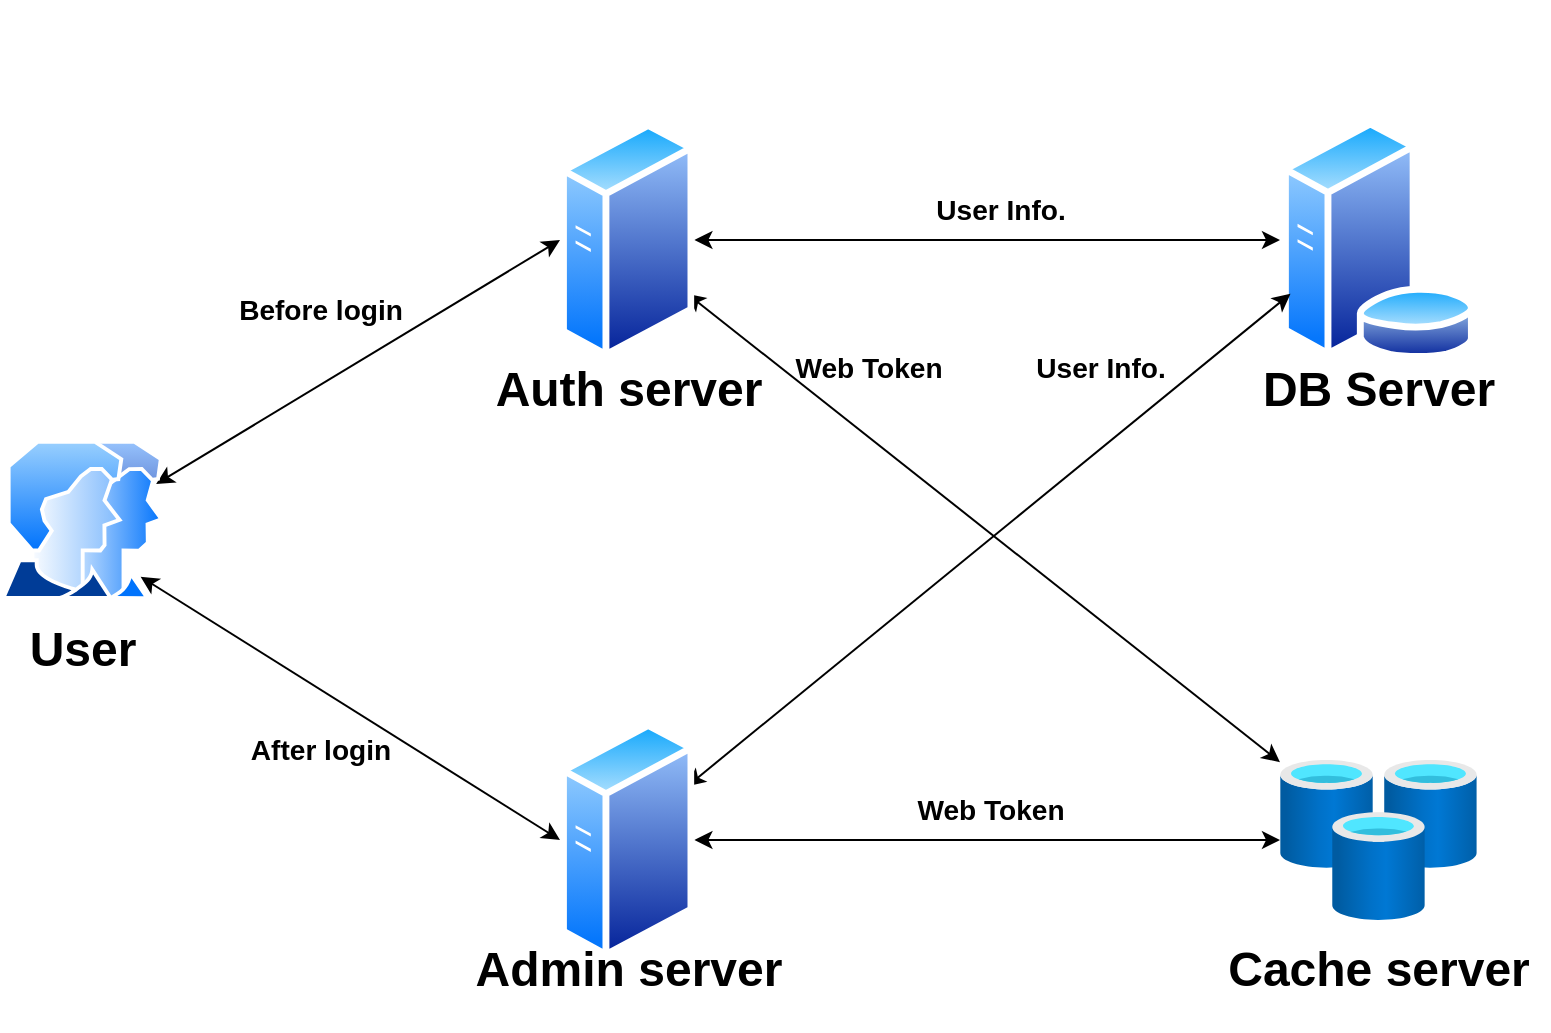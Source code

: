 <mxfile version="16.0.0" type="device"><diagram id="SvBTWOkBr28KUAC65TmW" name="Page-1"><mxGraphModel dx="1232" dy="607" grid="1" gridSize="10" guides="1" tooltips="1" connect="1" arrows="1" fold="1" page="1" pageScale="1" pageWidth="827" pageHeight="1169" math="0" shadow="0"><root><mxCell id="0"/><mxCell id="1" parent="0"/><mxCell id="m1zYAJEGOfSDb5XdI8pA-1" value="" style="aspect=fixed;perimeter=ellipsePerimeter;html=1;align=center;shadow=0;dashed=0;spacingTop=3;image;image=img/lib/active_directory/database_server.svg;" vertex="1" parent="1"><mxGeometry x="680" y="81" width="98.4" height="120" as="geometry"/></mxCell><mxCell id="m1zYAJEGOfSDb5XdI8pA-8" style="edgeStyle=orthogonalEdgeStyle;rounded=0;orthogonalLoop=1;jettySize=auto;html=1;entryX=0;entryY=0.5;entryDx=0;entryDy=0;startArrow=classic;startFill=1;" edge="1" parent="1" source="m1zYAJEGOfSDb5XdI8pA-2" target="m1zYAJEGOfSDb5XdI8pA-1"><mxGeometry relative="1" as="geometry"/></mxCell><mxCell id="m1zYAJEGOfSDb5XdI8pA-10" style="rounded=0;orthogonalLoop=1;jettySize=auto;html=1;exitX=1;exitY=0.75;exitDx=0;exitDy=0;elbow=vertical;startArrow=classic;startFill=1;" edge="1" parent="1" source="m1zYAJEGOfSDb5XdI8pA-2" target="m1zYAJEGOfSDb5XdI8pA-4"><mxGeometry relative="1" as="geometry"/></mxCell><mxCell id="m1zYAJEGOfSDb5XdI8pA-2" value="" style="aspect=fixed;perimeter=ellipsePerimeter;html=1;align=center;shadow=0;dashed=0;spacingTop=3;image;image=img/lib/active_directory/generic_server.svg;" vertex="1" parent="1"><mxGeometry x="320" y="81" width="67.2" height="120" as="geometry"/></mxCell><mxCell id="m1zYAJEGOfSDb5XdI8pA-14" style="edgeStyle=none;rounded=0;orthogonalLoop=1;jettySize=auto;html=1;exitX=1;exitY=0.25;exitDx=0;exitDy=0;entryX=0;entryY=0.5;entryDx=0;entryDy=0;elbow=vertical;startArrow=classic;startFill=1;" edge="1" parent="1" source="m1zYAJEGOfSDb5XdI8pA-3" target="m1zYAJEGOfSDb5XdI8pA-2"><mxGeometry relative="1" as="geometry"/></mxCell><mxCell id="m1zYAJEGOfSDb5XdI8pA-15" style="edgeStyle=none;rounded=0;orthogonalLoop=1;jettySize=auto;html=1;exitX=1;exitY=1;exitDx=0;exitDy=0;entryX=0;entryY=0.5;entryDx=0;entryDy=0;elbow=vertical;startArrow=classic;startFill=1;" edge="1" parent="1" source="m1zYAJEGOfSDb5XdI8pA-3" target="m1zYAJEGOfSDb5XdI8pA-5"><mxGeometry relative="1" as="geometry"/></mxCell><mxCell id="m1zYAJEGOfSDb5XdI8pA-3" value="" style="aspect=fixed;perimeter=ellipsePerimeter;html=1;align=center;shadow=0;dashed=0;spacingTop=3;image;image=img/lib/active_directory/user_accounts.svg;" vertex="1" parent="1"><mxGeometry x="40" y="241" width="82.47" height="80" as="geometry"/></mxCell><mxCell id="m1zYAJEGOfSDb5XdI8pA-4" value="" style="aspect=fixed;html=1;points=[];align=center;image;fontSize=12;image=img/lib/azure2/databases/Cache_Redis.svg;" vertex="1" parent="1"><mxGeometry x="680" y="401" width="98.46" height="80" as="geometry"/></mxCell><mxCell id="m1zYAJEGOfSDb5XdI8pA-11" style="edgeStyle=none;rounded=0;orthogonalLoop=1;jettySize=auto;html=1;elbow=vertical;startArrow=classic;startFill=1;" edge="1" parent="1" source="m1zYAJEGOfSDb5XdI8pA-5" target="m1zYAJEGOfSDb5XdI8pA-4"><mxGeometry relative="1" as="geometry"/></mxCell><mxCell id="m1zYAJEGOfSDb5XdI8pA-12" style="edgeStyle=none;rounded=0;orthogonalLoop=1;jettySize=auto;html=1;exitX=1;exitY=0.25;exitDx=0;exitDy=0;entryX=0;entryY=0.75;entryDx=0;entryDy=0;elbow=vertical;startArrow=classic;startFill=1;" edge="1" parent="1" source="m1zYAJEGOfSDb5XdI8pA-5" target="m1zYAJEGOfSDb5XdI8pA-1"><mxGeometry relative="1" as="geometry"/></mxCell><mxCell id="m1zYAJEGOfSDb5XdI8pA-5" value="" style="aspect=fixed;perimeter=ellipsePerimeter;html=1;align=center;shadow=0;dashed=0;spacingTop=3;image;image=img/lib/active_directory/generic_server.svg;" vertex="1" parent="1"><mxGeometry x="320" y="381" width="67.2" height="120" as="geometry"/></mxCell><mxCell id="m1zYAJEGOfSDb5XdI8pA-19" value="" style="shape=image;verticalLabelPosition=bottom;labelBackgroundColor=#ffffff;verticalAlign=top;aspect=fixed;imageAspect=0;image=https://img1.daumcdn.net/thumb/R800x0/?scode=mtistory2&amp;fname=https%3A%2F%2Fblog.kakaocdn.net%2Fdn%2FlPUma%2FbtqKhj8tlmM%2Fxv1kRJc3aEtroqiZsgFI61%2Fimg.png;" vertex="1" parent="1"><mxGeometry x="323.6" y="21.5" width="60" height="60" as="geometry"/></mxCell><mxCell id="m1zYAJEGOfSDb5XdI8pA-22" value="" style="shape=image;verticalLabelPosition=bottom;labelBackgroundColor=#ffffff;verticalAlign=top;aspect=fixed;imageAspect=0;image=https://img1.daumcdn.net/thumb/R800x0/?scode=mtistory2&amp;fname=https%3A%2F%2Fblog.kakaocdn.net%2Fdn%2FlPUma%2FbtqKhj8tlmM%2Fxv1kRJc3aEtroqiZsgFI61%2Fimg.png;" vertex="1" parent="1"><mxGeometry x="323.6" y="321" width="60" height="60" as="geometry"/></mxCell><mxCell id="m1zYAJEGOfSDb5XdI8pA-23" value="" style="shape=image;verticalLabelPosition=bottom;labelBackgroundColor=#ffffff;verticalAlign=top;aspect=fixed;imageAspect=0;image=https://media.vlpt.us/images/jbb9229/post/226b55e4-efa7-4601-9c1f-580ca8e46a63/1100px_Redis_Logo_01.png;" vertex="1" parent="1"><mxGeometry x="671.99" y="321" width="114.43" height="79" as="geometry"/></mxCell><mxCell id="m1zYAJEGOfSDb5XdI8pA-24" value="&lt;h1&gt;Auth server&lt;/h1&gt;" style="text;html=1;align=center;verticalAlign=middle;resizable=0;points=[];autosize=1;strokeColor=none;fillColor=none;" vertex="1" parent="1"><mxGeometry x="278.6" y="191" width="150" height="50" as="geometry"/></mxCell><mxCell id="m1zYAJEGOfSDb5XdI8pA-25" value="&lt;h1&gt;Admin server&lt;/h1&gt;" style="text;html=1;align=center;verticalAlign=middle;resizable=0;points=[];autosize=1;strokeColor=none;fillColor=none;" vertex="1" parent="1"><mxGeometry x="268.6" y="481" width="170" height="50" as="geometry"/></mxCell><mxCell id="m1zYAJEGOfSDb5XdI8pA-26" value="&lt;h1&gt;DB Server&lt;/h1&gt;" style="text;html=1;align=center;verticalAlign=middle;resizable=0;points=[];autosize=1;strokeColor=none;fillColor=none;" vertex="1" parent="1"><mxGeometry x="664.2" y="191" width="130" height="50" as="geometry"/></mxCell><mxCell id="m1zYAJEGOfSDb5XdI8pA-27" value="&lt;h1&gt;Cache server&lt;/h1&gt;" style="text;html=1;align=center;verticalAlign=middle;resizable=0;points=[];autosize=1;strokeColor=none;fillColor=none;" vertex="1" parent="1"><mxGeometry x="644.23" y="481" width="170" height="50" as="geometry"/></mxCell><mxCell id="m1zYAJEGOfSDb5XdI8pA-28" value="" style="shape=image;verticalLabelPosition=bottom;labelBackgroundColor=#ffffff;verticalAlign=top;aspect=fixed;imageAspect=0;image=https://media.vlpt.us/images/sgh002400/post/005be64e-a3e4-4535-9b97-72876a30ef97/MySQL.png;" vertex="1" parent="1"><mxGeometry x="685.37" y="22.25" width="87.67" height="58.5" as="geometry"/></mxCell><mxCell id="m1zYAJEGOfSDb5XdI8pA-29" value="&lt;h1&gt;User&lt;/h1&gt;" style="text;html=1;align=center;verticalAlign=middle;resizable=0;points=[];autosize=1;strokeColor=none;fillColor=none;" vertex="1" parent="1"><mxGeometry x="46.23" y="321" width="70" height="50" as="geometry"/></mxCell><mxCell id="m1zYAJEGOfSDb5XdI8pA-30" value="&lt;h3&gt;Before login&lt;/h3&gt;" style="text;html=1;align=center;verticalAlign=middle;resizable=0;points=[];autosize=1;strokeColor=none;fillColor=none;" vertex="1" parent="1"><mxGeometry x="150" y="151" width="100" height="50" as="geometry"/></mxCell><mxCell id="m1zYAJEGOfSDb5XdI8pA-31" value="&lt;h3&gt;After login&lt;/h3&gt;" style="text;html=1;align=center;verticalAlign=middle;resizable=0;points=[];autosize=1;strokeColor=none;fillColor=none;" vertex="1" parent="1"><mxGeometry x="155" y="371" width="90" height="50" as="geometry"/></mxCell><mxCell id="m1zYAJEGOfSDb5XdI8pA-32" value="&lt;h3&gt;User Info.&lt;/h3&gt;" style="text;html=1;align=center;verticalAlign=middle;resizable=0;points=[];autosize=1;strokeColor=none;fillColor=none;" vertex="1" parent="1"><mxGeometry x="500" y="101" width="80" height="50" as="geometry"/></mxCell><mxCell id="m1zYAJEGOfSDb5XdI8pA-33" value="&lt;h3&gt;User Info.&lt;/h3&gt;" style="text;html=1;align=center;verticalAlign=middle;resizable=0;points=[];autosize=1;strokeColor=none;fillColor=none;" vertex="1" parent="1"><mxGeometry x="550" y="180" width="80" height="50" as="geometry"/></mxCell><mxCell id="m1zYAJEGOfSDb5XdI8pA-35" value="&lt;h3&gt;Web Token&lt;/h3&gt;" style="text;html=1;align=center;verticalAlign=middle;resizable=0;points=[];autosize=1;strokeColor=none;fillColor=none;" vertex="1" parent="1"><mxGeometry x="428.6" y="180" width="90" height="50" as="geometry"/></mxCell><mxCell id="m1zYAJEGOfSDb5XdI8pA-38" value="&lt;h3&gt;Web Token&lt;/h3&gt;" style="text;html=1;align=center;verticalAlign=middle;resizable=0;points=[];autosize=1;strokeColor=none;fillColor=none;" vertex="1" parent="1"><mxGeometry x="490" y="401" width="90" height="50" as="geometry"/></mxCell></root></mxGraphModel></diagram></mxfile>